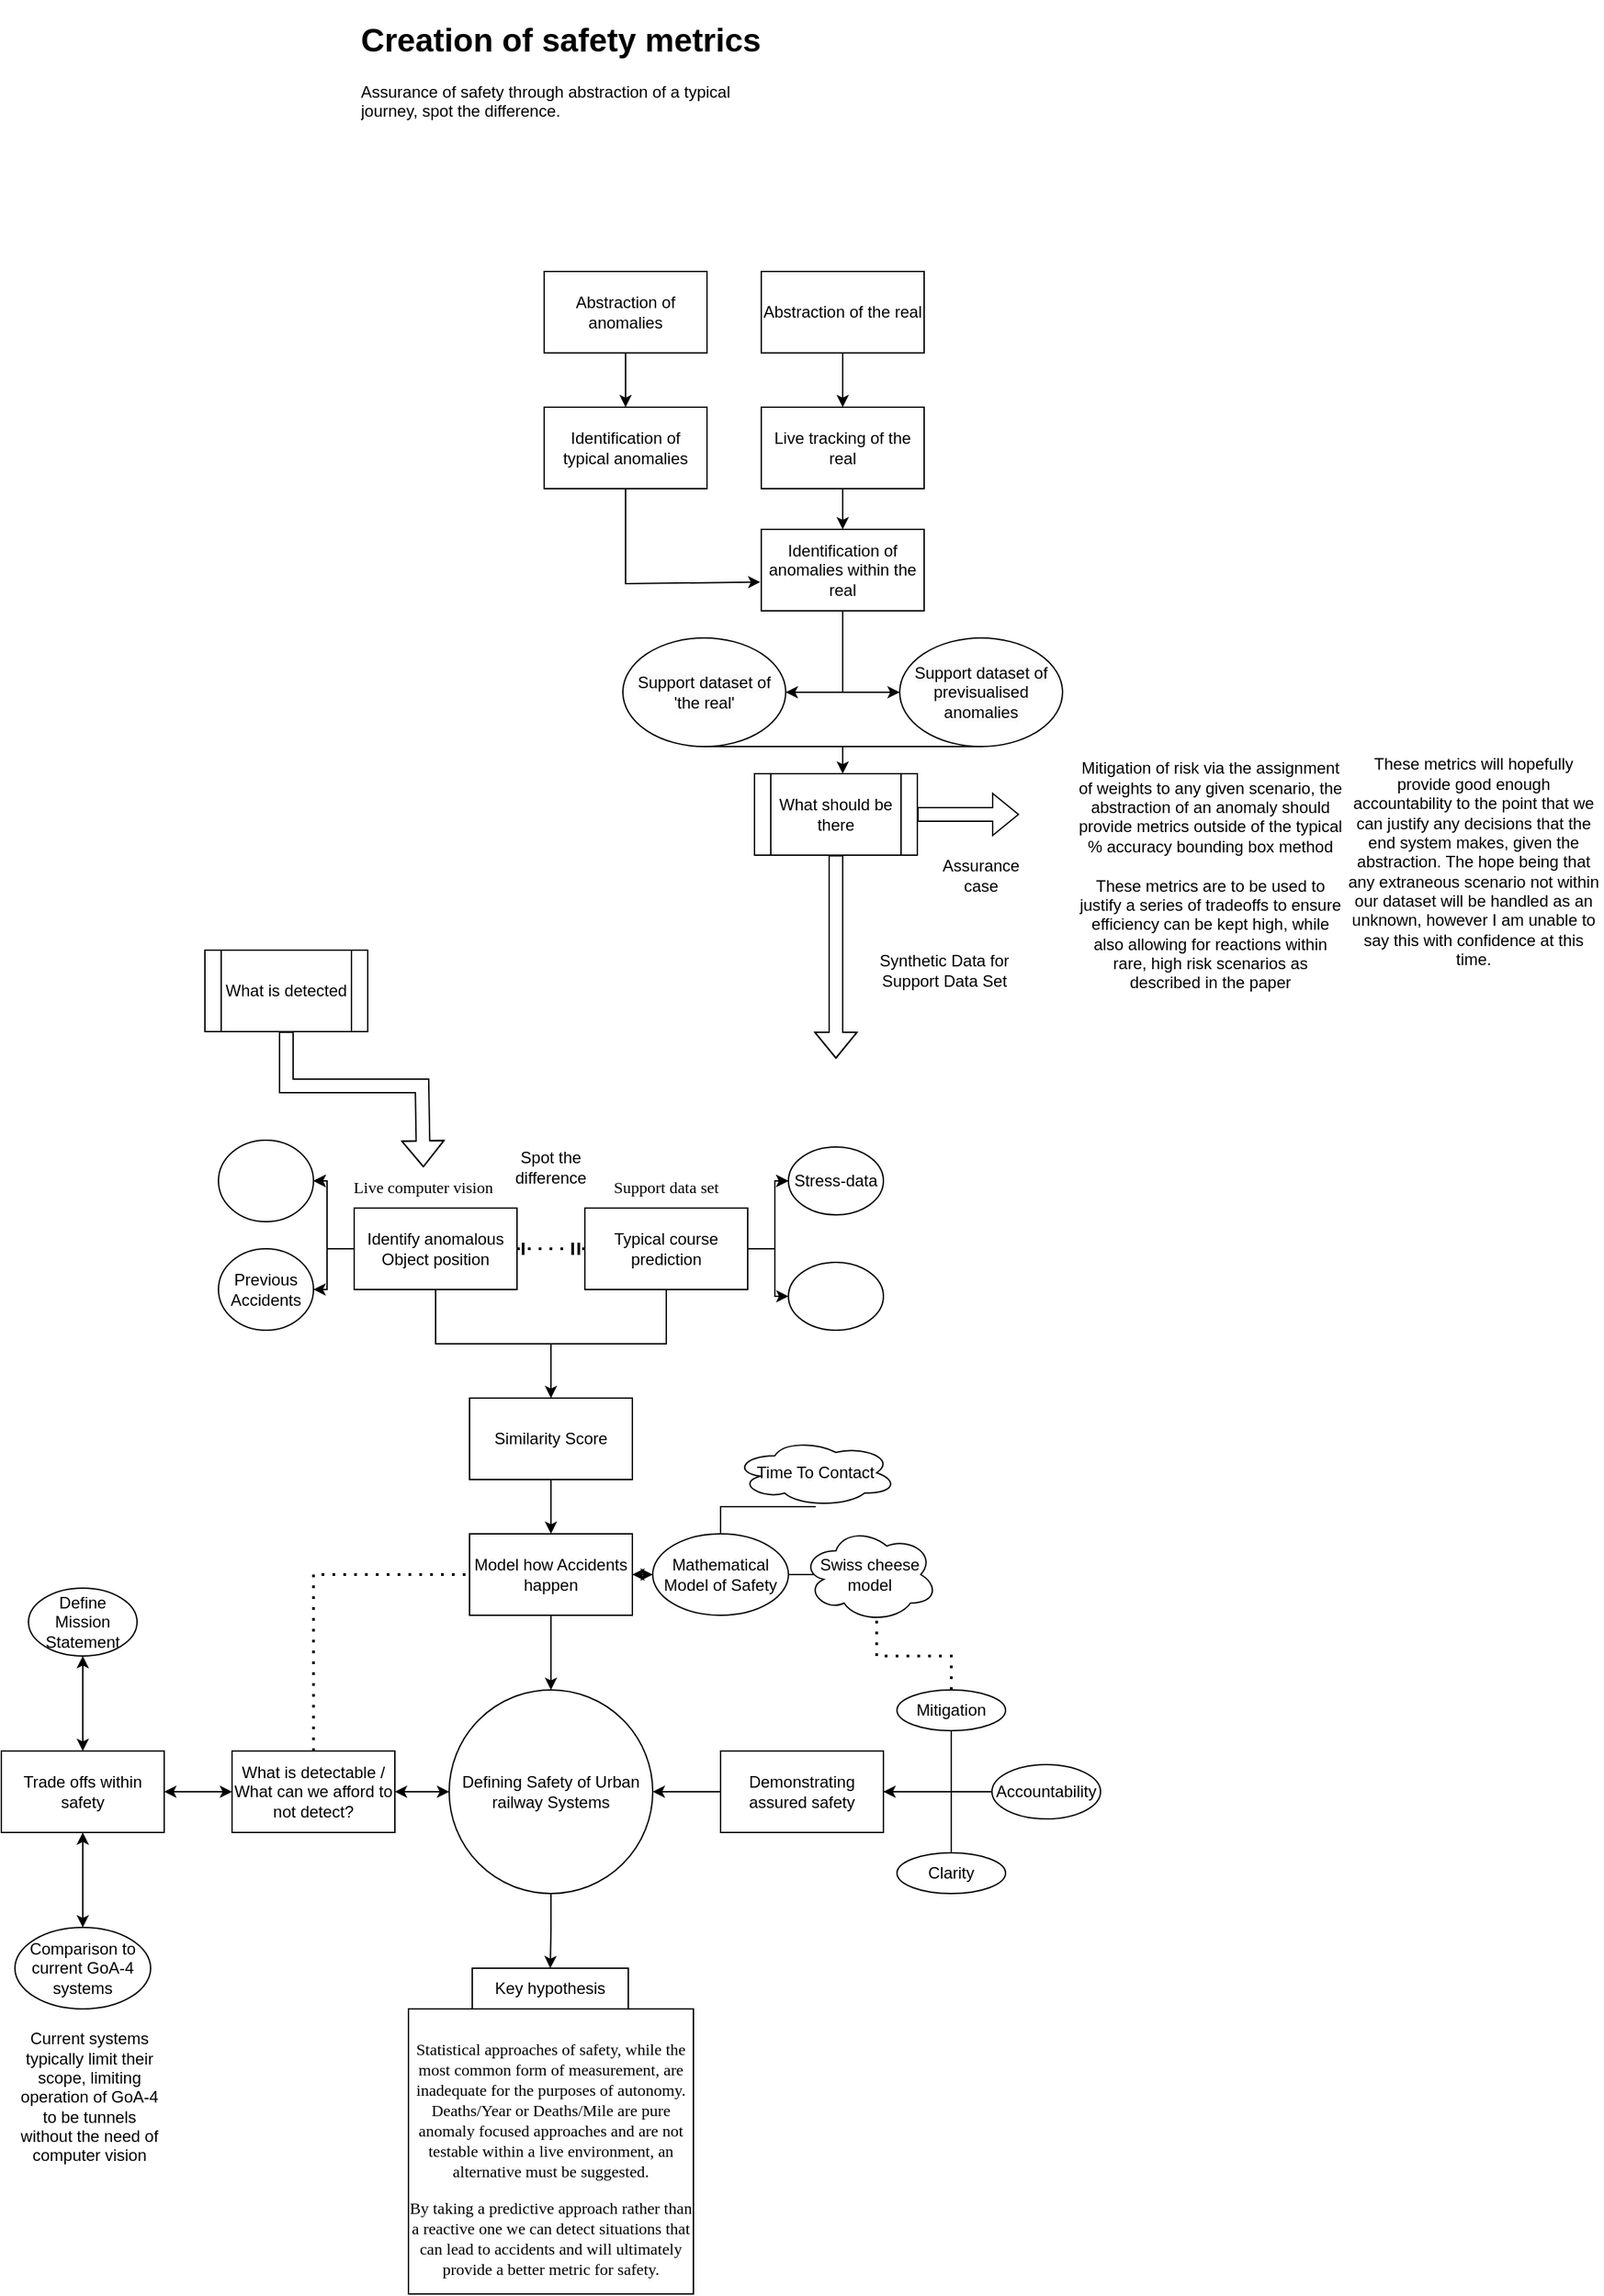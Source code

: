 <mxfile version="21.2.0" type="github">
  <diagram name="Page-1" id="YizXqlMxTFFmfGiaMgVp">
    <mxGraphModel dx="1434" dy="1882" grid="1" gridSize="10" guides="1" tooltips="1" connect="1" arrows="1" fold="1" page="1" pageScale="1" pageWidth="850" pageHeight="1100" math="0" shadow="0">
      <root>
        <mxCell id="0" />
        <mxCell id="1" parent="0" />
        <mxCell id="wzwuGxx-aYTTG0eEZtZC-3" value="" style="edgeStyle=orthogonalEdgeStyle;rounded=0;orthogonalLoop=1;jettySize=auto;html=1;startArrow=classic;startFill=1;endArrow=none;endFill=0;" parent="1" source="wzwuGxx-aYTTG0eEZtZC-1" target="wzwuGxx-aYTTG0eEZtZC-2" edge="1">
          <mxGeometry relative="1" as="geometry" />
        </mxCell>
        <mxCell id="wzwuGxx-aYTTG0eEZtZC-30" value="" style="edgeStyle=orthogonalEdgeStyle;rounded=0;orthogonalLoop=1;jettySize=auto;html=1;startArrow=classic;startFill=1;" parent="1" source="wzwuGxx-aYTTG0eEZtZC-1" target="wzwuGxx-aYTTG0eEZtZC-29" edge="1">
          <mxGeometry relative="1" as="geometry" />
        </mxCell>
        <mxCell id="wzwuGxx-aYTTG0eEZtZC-34" value="" style="edgeStyle=orthogonalEdgeStyle;rounded=0;orthogonalLoop=1;jettySize=auto;html=1;startArrow=classic;startFill=1;endArrow=none;endFill=0;" parent="1" source="wzwuGxx-aYTTG0eEZtZC-1" target="wzwuGxx-aYTTG0eEZtZC-33" edge="1">
          <mxGeometry relative="1" as="geometry" />
        </mxCell>
        <mxCell id="wzwuGxx-aYTTG0eEZtZC-43" value="" style="edgeStyle=orthogonalEdgeStyle;rounded=0;orthogonalLoop=1;jettySize=auto;html=1;" parent="1" source="wzwuGxx-aYTTG0eEZtZC-1" target="wzwuGxx-aYTTG0eEZtZC-42" edge="1">
          <mxGeometry relative="1" as="geometry" />
        </mxCell>
        <mxCell id="wzwuGxx-aYTTG0eEZtZC-1" value="Defining Safety of Urban railway Systems" style="ellipse;whiteSpace=wrap;html=1;aspect=fixed;" parent="1" vertex="1">
          <mxGeometry x="350" y="585" width="150" height="150" as="geometry" />
        </mxCell>
        <mxCell id="wzwuGxx-aYTTG0eEZtZC-5" value="" style="edgeStyle=orthogonalEdgeStyle;rounded=0;orthogonalLoop=1;jettySize=auto;html=1;startArrow=classic;startFill=1;endArrow=none;endFill=0;" parent="1" source="wzwuGxx-aYTTG0eEZtZC-2" target="wzwuGxx-aYTTG0eEZtZC-4" edge="1">
          <mxGeometry relative="1" as="geometry" />
        </mxCell>
        <mxCell id="wzwuGxx-aYTTG0eEZtZC-19" value="" style="edgeStyle=orthogonalEdgeStyle;rounded=0;orthogonalLoop=1;jettySize=auto;html=1;startArrow=classic;startFill=1;" parent="1" source="wzwuGxx-aYTTG0eEZtZC-2" target="wzwuGxx-aYTTG0eEZtZC-18" edge="1">
          <mxGeometry relative="1" as="geometry" />
        </mxCell>
        <mxCell id="wzwuGxx-aYTTG0eEZtZC-2" value="Model how Accidents happen" style="whiteSpace=wrap;html=1;" parent="1" vertex="1">
          <mxGeometry x="365" y="470" width="120" height="60" as="geometry" />
        </mxCell>
        <mxCell id="wzwuGxx-aYTTG0eEZtZC-7" value="" style="edgeStyle=orthogonalEdgeStyle;rounded=0;orthogonalLoop=1;jettySize=auto;html=1;endArrow=none;endFill=0;" parent="1" source="wzwuGxx-aYTTG0eEZtZC-4" target="wzwuGxx-aYTTG0eEZtZC-6" edge="1">
          <mxGeometry relative="1" as="geometry" />
        </mxCell>
        <mxCell id="wzwuGxx-aYTTG0eEZtZC-11" value="" style="edgeStyle=orthogonalEdgeStyle;rounded=0;orthogonalLoop=1;jettySize=auto;html=1;startArrow=classic;startFill=1;endArrow=none;endFill=0;" parent="1" source="wzwuGxx-aYTTG0eEZtZC-4" target="wzwuGxx-aYTTG0eEZtZC-10" edge="1">
          <mxGeometry relative="1" as="geometry" />
        </mxCell>
        <mxCell id="wzwuGxx-aYTTG0eEZtZC-4" value="Similarity Score" style="whiteSpace=wrap;html=1;" parent="1" vertex="1">
          <mxGeometry x="365" y="370" width="120" height="60" as="geometry" />
        </mxCell>
        <mxCell id="wzwuGxx-aYTTG0eEZtZC-13" value="" style="edgeStyle=orthogonalEdgeStyle;rounded=0;orthogonalLoop=1;jettySize=auto;html=1;" parent="1" source="wzwuGxx-aYTTG0eEZtZC-6" target="wzwuGxx-aYTTG0eEZtZC-12" edge="1">
          <mxGeometry relative="1" as="geometry" />
        </mxCell>
        <mxCell id="wzwuGxx-aYTTG0eEZtZC-14" value="" style="edgeStyle=orthogonalEdgeStyle;rounded=0;orthogonalLoop=1;jettySize=auto;html=1;" parent="1" source="wzwuGxx-aYTTG0eEZtZC-6" target="wzwuGxx-aYTTG0eEZtZC-12" edge="1">
          <mxGeometry relative="1" as="geometry" />
        </mxCell>
        <mxCell id="wzwuGxx-aYTTG0eEZtZC-15" value="" style="edgeStyle=orthogonalEdgeStyle;rounded=0;orthogonalLoop=1;jettySize=auto;html=1;" parent="1" source="wzwuGxx-aYTTG0eEZtZC-6" target="wzwuGxx-aYTTG0eEZtZC-12" edge="1">
          <mxGeometry relative="1" as="geometry" />
        </mxCell>
        <mxCell id="wzwuGxx-aYTTG0eEZtZC-17" value="" style="edgeStyle=orthogonalEdgeStyle;rounded=0;orthogonalLoop=1;jettySize=auto;html=1;" parent="1" source="wzwuGxx-aYTTG0eEZtZC-6" target="wzwuGxx-aYTTG0eEZtZC-16" edge="1">
          <mxGeometry relative="1" as="geometry" />
        </mxCell>
        <mxCell id="wzwuGxx-aYTTG0eEZtZC-6" value="Identify anomalous Object position" style="whiteSpace=wrap;html=1;" parent="1" vertex="1">
          <mxGeometry x="280" y="230" width="120" height="60" as="geometry" />
        </mxCell>
        <mxCell id="wzwuGxx-aYTTG0eEZtZC-23" value="" style="edgeStyle=orthogonalEdgeStyle;rounded=0;orthogonalLoop=1;jettySize=auto;html=1;" parent="1" source="wzwuGxx-aYTTG0eEZtZC-10" target="wzwuGxx-aYTTG0eEZtZC-22" edge="1">
          <mxGeometry relative="1" as="geometry" />
        </mxCell>
        <mxCell id="wzwuGxx-aYTTG0eEZtZC-24" value="" style="edgeStyle=orthogonalEdgeStyle;rounded=0;orthogonalLoop=1;jettySize=auto;html=1;" parent="1" source="wzwuGxx-aYTTG0eEZtZC-10" target="wzwuGxx-aYTTG0eEZtZC-22" edge="1">
          <mxGeometry relative="1" as="geometry" />
        </mxCell>
        <mxCell id="wzwuGxx-aYTTG0eEZtZC-26" value="" style="edgeStyle=orthogonalEdgeStyle;rounded=0;orthogonalLoop=1;jettySize=auto;html=1;" parent="1" source="wzwuGxx-aYTTG0eEZtZC-10" target="wzwuGxx-aYTTG0eEZtZC-25" edge="1">
          <mxGeometry relative="1" as="geometry" />
        </mxCell>
        <mxCell id="wzwuGxx-aYTTG0eEZtZC-10" value="Typical course prediction" style="whiteSpace=wrap;html=1;" parent="1" vertex="1">
          <mxGeometry x="450" y="230" width="120" height="60" as="geometry" />
        </mxCell>
        <mxCell id="wzwuGxx-aYTTG0eEZtZC-12" value="" style="ellipse;whiteSpace=wrap;html=1;" parent="1" vertex="1">
          <mxGeometry x="180" y="180" width="70" height="60" as="geometry" />
        </mxCell>
        <mxCell id="wzwuGxx-aYTTG0eEZtZC-16" value="Previous Accidents" style="ellipse;whiteSpace=wrap;html=1;" parent="1" vertex="1">
          <mxGeometry x="180" y="260" width="70" height="60" as="geometry" />
        </mxCell>
        <mxCell id="wzwuGxx-aYTTG0eEZtZC-21" value="" style="edgeStyle=orthogonalEdgeStyle;rounded=0;orthogonalLoop=1;jettySize=auto;html=1;endArrow=none;endFill=0;" parent="1" source="wzwuGxx-aYTTG0eEZtZC-18" target="wzwuGxx-aYTTG0eEZtZC-20" edge="1">
          <mxGeometry relative="1" as="geometry" />
        </mxCell>
        <mxCell id="wzwuGxx-aYTTG0eEZtZC-28" value="" style="edgeStyle=orthogonalEdgeStyle;rounded=0;orthogonalLoop=1;jettySize=auto;html=1;endArrow=none;endFill=0;" parent="1" source="wzwuGxx-aYTTG0eEZtZC-18" target="wzwuGxx-aYTTG0eEZtZC-27" edge="1">
          <mxGeometry relative="1" as="geometry" />
        </mxCell>
        <mxCell id="wzwuGxx-aYTTG0eEZtZC-18" value="Mathematical Model of Safety" style="ellipse;whiteSpace=wrap;html=1;" parent="1" vertex="1">
          <mxGeometry x="500" y="470" width="100" height="60" as="geometry" />
        </mxCell>
        <mxCell id="wzwuGxx-aYTTG0eEZtZC-20" value="&lt;div&gt;Swiss cheese&lt;/div&gt;&lt;div&gt;model&lt;br&gt;&lt;/div&gt;" style="ellipse;shape=cloud;whiteSpace=wrap;html=1;" parent="1" vertex="1">
          <mxGeometry x="610" y="465" width="100" height="70" as="geometry" />
        </mxCell>
        <mxCell id="wzwuGxx-aYTTG0eEZtZC-22" value="Stress-data" style="ellipse;whiteSpace=wrap;html=1;" parent="1" vertex="1">
          <mxGeometry x="600" y="185" width="70" height="50" as="geometry" />
        </mxCell>
        <mxCell id="wzwuGxx-aYTTG0eEZtZC-25" value="" style="ellipse;whiteSpace=wrap;html=1;" parent="1" vertex="1">
          <mxGeometry x="600" y="270" width="70" height="50" as="geometry" />
        </mxCell>
        <mxCell id="wzwuGxx-aYTTG0eEZtZC-27" value="Time To Contact" style="ellipse;shape=cloud;whiteSpace=wrap;html=1;" parent="1" vertex="1">
          <mxGeometry x="560" y="400" width="120" height="50" as="geometry" />
        </mxCell>
        <mxCell id="EhIsMyNbKFghoJWGRpfX-2" value="" style="edgeStyle=orthogonalEdgeStyle;rounded=0;orthogonalLoop=1;jettySize=auto;html=1;startArrow=classic;startFill=1;" parent="1" source="wzwuGxx-aYTTG0eEZtZC-29" target="EhIsMyNbKFghoJWGRpfX-1" edge="1">
          <mxGeometry relative="1" as="geometry" />
        </mxCell>
        <mxCell id="wzwuGxx-aYTTG0eEZtZC-29" value="What is detectable / What can we afford to not detect?" style="whiteSpace=wrap;html=1;" parent="1" vertex="1">
          <mxGeometry x="190" y="630" width="120" height="60" as="geometry" />
        </mxCell>
        <mxCell id="wzwuGxx-aYTTG0eEZtZC-31" value="" style="endArrow=ERmandOne;dashed=1;html=1;dashPattern=1 3;strokeWidth=2;rounded=0;exitX=1;exitY=0.5;exitDx=0;exitDy=0;entryX=0;entryY=0.5;entryDx=0;entryDy=0;endFill=0;startArrow=ERone;startFill=0;" parent="1" source="wzwuGxx-aYTTG0eEZtZC-6" target="wzwuGxx-aYTTG0eEZtZC-10" edge="1">
          <mxGeometry width="50" height="50" relative="1" as="geometry">
            <mxPoint x="780" y="410" as="sourcePoint" />
            <mxPoint x="820" y="270" as="targetPoint" />
            <Array as="points" />
          </mxGeometry>
        </mxCell>
        <mxCell id="wzwuGxx-aYTTG0eEZtZC-32" value="" style="endArrow=none;dashed=1;html=1;dashPattern=1 3;strokeWidth=2;rounded=0;exitX=0.5;exitY=0;exitDx=0;exitDy=0;entryX=0;entryY=0.5;entryDx=0;entryDy=0;" parent="1" source="wzwuGxx-aYTTG0eEZtZC-29" target="wzwuGxx-aYTTG0eEZtZC-2" edge="1">
          <mxGeometry width="50" height="50" relative="1" as="geometry">
            <mxPoint x="230" y="570" as="sourcePoint" />
            <mxPoint x="280" y="520" as="targetPoint" />
            <Array as="points">
              <mxPoint x="250" y="500" />
            </Array>
          </mxGeometry>
        </mxCell>
        <mxCell id="wzwuGxx-aYTTG0eEZtZC-37" value="" style="edgeStyle=orthogonalEdgeStyle;rounded=0;orthogonalLoop=1;jettySize=auto;html=1;endArrow=none;endFill=0;" parent="1" source="wzwuGxx-aYTTG0eEZtZC-33" target="wzwuGxx-aYTTG0eEZtZC-36" edge="1">
          <mxGeometry relative="1" as="geometry" />
        </mxCell>
        <mxCell id="wzwuGxx-aYTTG0eEZtZC-39" value="" style="edgeStyle=orthogonalEdgeStyle;rounded=0;orthogonalLoop=1;jettySize=auto;html=1;endArrow=none;endFill=0;" parent="1" source="wzwuGxx-aYTTG0eEZtZC-33" target="wzwuGxx-aYTTG0eEZtZC-38" edge="1">
          <mxGeometry relative="1" as="geometry" />
        </mxCell>
        <mxCell id="wzwuGxx-aYTTG0eEZtZC-41" value="" style="edgeStyle=orthogonalEdgeStyle;rounded=0;orthogonalLoop=1;jettySize=auto;html=1;startArrow=classic;startFill=1;endArrow=none;endFill=0;" parent="1" source="wzwuGxx-aYTTG0eEZtZC-33" target="wzwuGxx-aYTTG0eEZtZC-40" edge="1">
          <mxGeometry relative="1" as="geometry" />
        </mxCell>
        <mxCell id="wzwuGxx-aYTTG0eEZtZC-33" value="Demonstrating assured safety" style="whiteSpace=wrap;html=1;" parent="1" vertex="1">
          <mxGeometry x="550" y="630" width="120" height="60" as="geometry" />
        </mxCell>
        <mxCell id="wzwuGxx-aYTTG0eEZtZC-36" value="Clarity" style="ellipse;whiteSpace=wrap;html=1;" parent="1" vertex="1">
          <mxGeometry x="680" y="705" width="80" height="30" as="geometry" />
        </mxCell>
        <mxCell id="wzwuGxx-aYTTG0eEZtZC-38" value="Mitigation" style="ellipse;whiteSpace=wrap;html=1;" parent="1" vertex="1">
          <mxGeometry x="680" y="585" width="80" height="30" as="geometry" />
        </mxCell>
        <mxCell id="wzwuGxx-aYTTG0eEZtZC-40" value="Accountability" style="ellipse;whiteSpace=wrap;html=1;" parent="1" vertex="1">
          <mxGeometry x="750" y="640" width="80" height="40" as="geometry" />
        </mxCell>
        <mxCell id="wzwuGxx-aYTTG0eEZtZC-42" value="Key hypothesis" style="whiteSpace=wrap;html=1;" parent="1" vertex="1">
          <mxGeometry x="367" y="790" width="115" height="30" as="geometry" />
        </mxCell>
        <mxCell id="wzwuGxx-aYTTG0eEZtZC-44" value="&lt;p style=&quot;margin-bottom: 0cm; line-height: normal;&quot; class=&quot;MsoNormal&quot;&gt;&lt;font style=&quot;font-size: 12px;&quot; face=&quot;Times New Roman&quot;&gt;Statistical approaches of safety, while the most common form of measurement, are inadequate for the purposes of autonomy. Deaths/Year or Deaths/Mile are pure anomaly focused approaches and are not testable within a live environment, an alternative must be &lt;font style=&quot;font-size: 12px;&quot;&gt;suggested.&lt;/font&gt;&lt;/font&gt;&lt;/p&gt;&lt;p style=&quot;margin-bottom: 0cm; line-height: normal;&quot; class=&quot;MsoNormal&quot;&gt;&lt;font style=&quot;font-size: 12px;&quot; face=&quot;Times New Roman&quot;&gt;&lt;span style=&quot;&quot;&gt;By taking a predictive approach rather than a reactive one we can detect situations that can lead to accidents and will ultimately provide a better metric for safety.&lt;/span&gt;&lt;/font&gt;&lt;/p&gt;" style="whiteSpace=wrap;html=1;aspect=fixed;" parent="1" vertex="1">
          <mxGeometry x="320" y="820" width="210" height="210" as="geometry" />
        </mxCell>
        <mxCell id="wzwuGxx-aYTTG0eEZtZC-46" value="&lt;font face=&quot;Times New Roman&quot;&gt;Live computer vision&lt;/font&gt;" style="text;html=1;strokeColor=none;fillColor=none;align=center;verticalAlign=middle;whiteSpace=wrap;rounded=0;" parent="1" vertex="1">
          <mxGeometry x="271" y="200" width="120" height="30" as="geometry" />
        </mxCell>
        <mxCell id="wzwuGxx-aYTTG0eEZtZC-47" value="&lt;font face=&quot;Times New Roman&quot;&gt;Support data set&lt;br&gt;&lt;/font&gt;" style="text;html=1;strokeColor=none;fillColor=none;align=center;verticalAlign=middle;whiteSpace=wrap;rounded=0;" parent="1" vertex="1">
          <mxGeometry x="450" y="200" width="120" height="30" as="geometry" />
        </mxCell>
        <mxCell id="EhIsMyNbKFghoJWGRpfX-4" value="" style="edgeStyle=orthogonalEdgeStyle;rounded=0;orthogonalLoop=1;jettySize=auto;html=1;startArrow=classic;startFill=1;" parent="1" source="EhIsMyNbKFghoJWGRpfX-1" target="EhIsMyNbKFghoJWGRpfX-3" edge="1">
          <mxGeometry relative="1" as="geometry" />
        </mxCell>
        <mxCell id="EhIsMyNbKFghoJWGRpfX-6" value="" style="edgeStyle=orthogonalEdgeStyle;rounded=0;orthogonalLoop=1;jettySize=auto;html=1;startArrow=classic;startFill=1;" parent="1" source="EhIsMyNbKFghoJWGRpfX-1" target="EhIsMyNbKFghoJWGRpfX-5" edge="1">
          <mxGeometry relative="1" as="geometry" />
        </mxCell>
        <mxCell id="EhIsMyNbKFghoJWGRpfX-1" value="Trade offs within safety" style="whiteSpace=wrap;html=1;" parent="1" vertex="1">
          <mxGeometry x="20" y="630" width="120" height="60" as="geometry" />
        </mxCell>
        <mxCell id="EhIsMyNbKFghoJWGRpfX-3" value="Define Mission Statement" style="ellipse;whiteSpace=wrap;html=1;" parent="1" vertex="1">
          <mxGeometry x="40" y="510" width="80" height="50" as="geometry" />
        </mxCell>
        <mxCell id="EhIsMyNbKFghoJWGRpfX-5" value="Comparison to current GoA-4 systems" style="ellipse;whiteSpace=wrap;html=1;" parent="1" vertex="1">
          <mxGeometry x="30" y="760" width="100" height="60" as="geometry" />
        </mxCell>
        <mxCell id="EhIsMyNbKFghoJWGRpfX-7" value="Current systems typically limit their scope, limiting operation of GoA-4 to be tunnels without the need of computer vision" style="text;html=1;strokeColor=none;fillColor=none;align=center;verticalAlign=middle;whiteSpace=wrap;rounded=0;" parent="1" vertex="1">
          <mxGeometry x="30" y="830" width="110" height="110" as="geometry" />
        </mxCell>
        <mxCell id="XZHoZLcCiwLTe7WHyc-X-1" value="" style="endArrow=none;dashed=1;html=1;dashPattern=1 3;strokeWidth=2;rounded=0;entryX=0.55;entryY=0.95;entryDx=0;entryDy=0;entryPerimeter=0;exitX=0.5;exitY=0;exitDx=0;exitDy=0;" parent="1" source="wzwuGxx-aYTTG0eEZtZC-38" target="wzwuGxx-aYTTG0eEZtZC-20" edge="1">
          <mxGeometry width="50" height="50" relative="1" as="geometry">
            <mxPoint x="580" y="610" as="sourcePoint" />
            <mxPoint x="630" y="560" as="targetPoint" />
            <Array as="points">
              <mxPoint x="720" y="560" />
              <mxPoint x="665" y="560" />
            </Array>
          </mxGeometry>
        </mxCell>
        <mxCell id="XZHoZLcCiwLTe7WHyc-X-2" value="What is detected" style="shape=process;whiteSpace=wrap;html=1;backgroundOutline=1;" parent="1" vertex="1">
          <mxGeometry x="170" y="40" width="120" height="60" as="geometry" />
        </mxCell>
        <mxCell id="XZHoZLcCiwLTe7WHyc-X-4" value="" style="shape=flexArrow;endArrow=classic;html=1;rounded=0;exitX=0.5;exitY=1;exitDx=0;exitDy=0;entryX=0.5;entryY=0;entryDx=0;entryDy=0;" parent="1" source="XZHoZLcCiwLTe7WHyc-X-2" target="wzwuGxx-aYTTG0eEZtZC-46" edge="1">
          <mxGeometry width="50" height="50" relative="1" as="geometry">
            <mxPoint x="400" y="250" as="sourcePoint" />
            <mxPoint x="280" y="150" as="targetPoint" />
            <Array as="points">
              <mxPoint x="230" y="140" />
              <mxPoint x="330" y="140" />
            </Array>
          </mxGeometry>
        </mxCell>
        <mxCell id="XZHoZLcCiwLTe7WHyc-X-5" value="What should be there" style="shape=process;whiteSpace=wrap;html=1;backgroundOutline=1;" parent="1" vertex="1">
          <mxGeometry x="575" y="-90" width="120" height="60" as="geometry" />
        </mxCell>
        <mxCell id="XZHoZLcCiwLTe7WHyc-X-6" value="" style="shape=flexArrow;endArrow=classic;html=1;rounded=0;exitX=0.5;exitY=1;exitDx=0;exitDy=0;" parent="1" source="XZHoZLcCiwLTe7WHyc-X-5" edge="1">
          <mxGeometry width="50" height="50" relative="1" as="geometry">
            <mxPoint x="399.5" y="140" as="sourcePoint" />
            <mxPoint x="635" y="120" as="targetPoint" />
            <Array as="points">
              <mxPoint x="635" y="50" />
            </Array>
          </mxGeometry>
        </mxCell>
        <mxCell id="C7O7zfPpoCklpnqnbC-l-1" value="Spot the difference" style="text;html=1;strokeColor=none;fillColor=none;align=center;verticalAlign=middle;whiteSpace=wrap;rounded=0;" parent="1" vertex="1">
          <mxGeometry x="395" y="185" width="60" height="30" as="geometry" />
        </mxCell>
        <mxCell id="C7O7zfPpoCklpnqnbC-l-2" value="&lt;h1&gt;Creation of safety metrics&lt;/h1&gt;&lt;div&gt;Assurance of safety through abstraction of a typical journey, spot the difference.&lt;/div&gt;" style="text;html=1;strokeColor=none;fillColor=none;spacing=5;spacingTop=-20;whiteSpace=wrap;overflow=hidden;rounded=0;" parent="1" vertex="1">
          <mxGeometry x="280" y="-650" width="310" height="120" as="geometry" />
        </mxCell>
        <mxCell id="C7O7zfPpoCklpnqnbC-l-9" value="" style="edgeStyle=orthogonalEdgeStyle;rounded=0;orthogonalLoop=1;jettySize=auto;html=1;" parent="1" source="C7O7zfPpoCklpnqnbC-l-3" target="C7O7zfPpoCklpnqnbC-l-8" edge="1">
          <mxGeometry relative="1" as="geometry" />
        </mxCell>
        <mxCell id="C7O7zfPpoCklpnqnbC-l-3" value="Abstraction of anomalies" style="rounded=0;whiteSpace=wrap;html=1;" parent="1" vertex="1">
          <mxGeometry x="420" y="-460" width="120" height="60" as="geometry" />
        </mxCell>
        <mxCell id="C7O7zfPpoCklpnqnbC-l-7" value="" style="edgeStyle=orthogonalEdgeStyle;rounded=0;orthogonalLoop=1;jettySize=auto;html=1;" parent="1" source="C7O7zfPpoCklpnqnbC-l-4" target="C7O7zfPpoCklpnqnbC-l-6" edge="1">
          <mxGeometry relative="1" as="geometry" />
        </mxCell>
        <mxCell id="C7O7zfPpoCklpnqnbC-l-4" value="Abstraction of the real" style="rounded=0;whiteSpace=wrap;html=1;" parent="1" vertex="1">
          <mxGeometry x="580" y="-460" width="120" height="60" as="geometry" />
        </mxCell>
        <mxCell id="C7O7zfPpoCklpnqnbC-l-11" value="" style="edgeStyle=orthogonalEdgeStyle;rounded=0;orthogonalLoop=1;jettySize=auto;html=1;" parent="1" source="C7O7zfPpoCklpnqnbC-l-6" target="C7O7zfPpoCklpnqnbC-l-10" edge="1">
          <mxGeometry relative="1" as="geometry" />
        </mxCell>
        <mxCell id="C7O7zfPpoCklpnqnbC-l-6" value="Live tracking of the real" style="whiteSpace=wrap;html=1;rounded=0;" parent="1" vertex="1">
          <mxGeometry x="580" y="-360" width="120" height="60" as="geometry" />
        </mxCell>
        <mxCell id="C7O7zfPpoCklpnqnbC-l-8" value="Identification of typical anomalies" style="whiteSpace=wrap;html=1;rounded=0;" parent="1" vertex="1">
          <mxGeometry x="420" y="-360" width="120" height="60" as="geometry" />
        </mxCell>
        <mxCell id="C7O7zfPpoCklpnqnbC-l-10" value="Identification of anomalies within the real" style="rounded=0;whiteSpace=wrap;html=1;" parent="1" vertex="1">
          <mxGeometry x="580" y="-270" width="120" height="60" as="geometry" />
        </mxCell>
        <mxCell id="C7O7zfPpoCklpnqnbC-l-12" value="" style="endArrow=classic;html=1;rounded=0;exitX=0.5;exitY=1;exitDx=0;exitDy=0;entryX=-0.006;entryY=0.647;entryDx=0;entryDy=0;entryPerimeter=0;" parent="1" source="C7O7zfPpoCklpnqnbC-l-8" target="C7O7zfPpoCklpnqnbC-l-10" edge="1">
          <mxGeometry width="50" height="50" relative="1" as="geometry">
            <mxPoint x="480" y="-190" as="sourcePoint" />
            <mxPoint x="530" y="-240" as="targetPoint" />
            <Array as="points">
              <mxPoint x="480" y="-230" />
            </Array>
          </mxGeometry>
        </mxCell>
        <mxCell id="C7O7zfPpoCklpnqnbC-l-18" value="&lt;span style=&quot;color: rgb(0, 0, 0); font-family: Helvetica; font-size: 12px; font-style: normal; font-variant-ligatures: normal; font-variant-caps: normal; font-weight: 400; letter-spacing: normal; orphans: 2; text-align: center; text-indent: 0px; text-transform: none; widows: 2; word-spacing: 0px; -webkit-text-stroke-width: 0px; background-color: rgb(251, 251, 251); text-decoration-thickness: initial; text-decoration-style: initial; text-decoration-color: initial; float: none; display: inline !important;&quot;&gt;Support dataset of previsualised anomalies&lt;/span&gt;" style="ellipse;whiteSpace=wrap;html=1;" parent="1" vertex="1">
          <mxGeometry x="682" y="-190" width="120" height="80" as="geometry" />
        </mxCell>
        <mxCell id="C7O7zfPpoCklpnqnbC-l-19" value="&lt;span style=&quot;color: rgb(0, 0, 0); font-family: Helvetica; font-size: 12px; font-style: normal; font-variant-ligatures: normal; font-variant-caps: normal; font-weight: 400; letter-spacing: normal; orphans: 2; text-align: center; text-indent: 0px; text-transform: none; widows: 2; word-spacing: 0px; -webkit-text-stroke-width: 0px; background-color: rgb(251, 251, 251); text-decoration-thickness: initial; text-decoration-style: initial; text-decoration-color: initial; float: none; display: inline !important;&quot;&gt;Support dataset of &#39;the real&#39;&lt;/span&gt;" style="ellipse;whiteSpace=wrap;html=1;" parent="1" vertex="1">
          <mxGeometry x="478" y="-190" width="120" height="80" as="geometry" />
        </mxCell>
        <mxCell id="C7O7zfPpoCklpnqnbC-l-20" value="" style="endArrow=classic;html=1;rounded=0;exitX=0.5;exitY=1;exitDx=0;exitDy=0;entryX=1;entryY=0.5;entryDx=0;entryDy=0;" parent="1" source="C7O7zfPpoCklpnqnbC-l-10" target="C7O7zfPpoCklpnqnbC-l-19" edge="1">
          <mxGeometry width="50" height="50" relative="1" as="geometry">
            <mxPoint x="950" y="-300" as="sourcePoint" />
            <mxPoint x="1000" y="-350" as="targetPoint" />
            <Array as="points">
              <mxPoint x="640" y="-150" />
            </Array>
          </mxGeometry>
        </mxCell>
        <mxCell id="C7O7zfPpoCklpnqnbC-l-21" value="" style="endArrow=classic;html=1;rounded=0;exitX=0.5;exitY=1;exitDx=0;exitDy=0;entryX=0;entryY=0.5;entryDx=0;entryDy=0;" parent="1" source="C7O7zfPpoCklpnqnbC-l-10" target="C7O7zfPpoCklpnqnbC-l-18" edge="1">
          <mxGeometry width="50" height="50" relative="1" as="geometry">
            <mxPoint x="-80" y="-330" as="sourcePoint" />
            <mxPoint x="-30" y="-380" as="targetPoint" />
            <Array as="points">
              <mxPoint x="640" y="-150" />
            </Array>
          </mxGeometry>
        </mxCell>
        <mxCell id="C7O7zfPpoCklpnqnbC-l-22" value="" style="endArrow=classic;html=1;rounded=0;exitX=0.5;exitY=1;exitDx=0;exitDy=0;" parent="1" source="C7O7zfPpoCklpnqnbC-l-18" edge="1">
          <mxGeometry width="50" height="50" relative="1" as="geometry">
            <mxPoint x="790" y="-290" as="sourcePoint" />
            <mxPoint x="640" y="-90" as="targetPoint" />
            <Array as="points">
              <mxPoint x="640" y="-110" />
            </Array>
          </mxGeometry>
        </mxCell>
        <mxCell id="C7O7zfPpoCklpnqnbC-l-25" value="" style="endArrow=none;html=1;rounded=0;entryX=0.5;entryY=1;entryDx=0;entryDy=0;" parent="1" target="C7O7zfPpoCklpnqnbC-l-19" edge="1">
          <mxGeometry width="50" height="50" relative="1" as="geometry">
            <mxPoint x="640" y="-110" as="sourcePoint" />
            <mxPoint x="500" y="-90" as="targetPoint" />
          </mxGeometry>
        </mxCell>
        <mxCell id="C7O7zfPpoCklpnqnbC-l-26" value="" style="shape=flexArrow;endArrow=classic;html=1;rounded=0;exitX=1;exitY=0.5;exitDx=0;exitDy=0;" parent="1" source="XZHoZLcCiwLTe7WHyc-X-5" edge="1">
          <mxGeometry width="50" height="50" relative="1" as="geometry">
            <mxPoint x="760" y="-20" as="sourcePoint" />
            <mxPoint x="770" y="-60" as="targetPoint" />
          </mxGeometry>
        </mxCell>
        <mxCell id="C7O7zfPpoCklpnqnbC-l-29" value="Assurance case" style="text;html=1;strokeColor=none;fillColor=none;align=center;verticalAlign=middle;whiteSpace=wrap;rounded=0;" parent="1" vertex="1">
          <mxGeometry x="712" y="-30" width="60" height="30" as="geometry" />
        </mxCell>
        <mxCell id="r0925wj5J05EdPN-gVS_-1" value="Synthetic Data for Support Data Set" style="text;html=1;strokeColor=none;fillColor=none;align=center;verticalAlign=middle;whiteSpace=wrap;rounded=0;" vertex="1" parent="1">
          <mxGeometry x="660" y="40" width="110" height="30" as="geometry" />
        </mxCell>
        <mxCell id="r0925wj5J05EdPN-gVS_-3" value="&lt;div&gt;Mitigation of risk via the assignment of weights to any given scenario, the abstraction of an anomaly should provide metrics outside of the typical % accuracy bounding box method&lt;/div&gt;&lt;div&gt;&lt;br&gt;&lt;/div&gt;&lt;div&gt;These metrics are to be used to justify a series of tradeoffs to ensure efficiency can be kept high, while also allowing for reactions within rare, high risk scenarios as described in the paper&lt;br&gt;&lt;/div&gt;" style="text;html=1;strokeColor=none;fillColor=none;align=center;verticalAlign=middle;whiteSpace=wrap;rounded=0;" vertex="1" parent="1">
          <mxGeometry x="812" y="-112.5" width="198" height="195" as="geometry" />
        </mxCell>
        <mxCell id="r0925wj5J05EdPN-gVS_-4" value="These metrics will hopefully provide good enough accountability to the point that we can justify any decisions that the end system makes, given the abstraction. The hope being that any extraneous scenario not within our dataset will be handled as an unknown, however I am unable to say this with confidence at this time." style="text;html=1;strokeColor=none;fillColor=none;align=center;verticalAlign=middle;whiteSpace=wrap;rounded=0;" vertex="1" parent="1">
          <mxGeometry x="1010" y="-120" width="190" height="190" as="geometry" />
        </mxCell>
      </root>
    </mxGraphModel>
  </diagram>
</mxfile>
